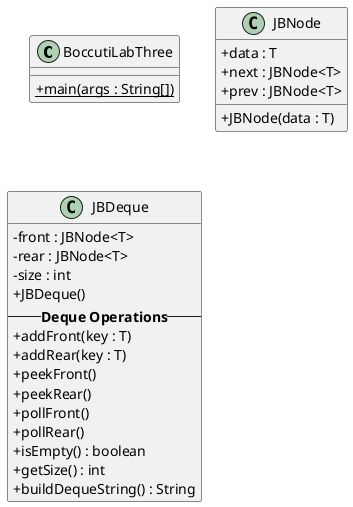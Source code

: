 @startuml BoccutiLabThree
skinparam classAttributeIconSize 0
class BoccutiLabThree {
    {static} + main(args : String[])
}
class JBNode {
    + data : T
    + next : JBNode<T>
    + prev : JBNode<T>
    + JBNode(data : T)
}
class JBDeque {
    - front : JBNode<T>
    - rear : JBNode<T>
    - size : int
    + JBDeque()
    -- <b>Deque Operations</b> --
    + addFront(key : T)
    + addRear(key : T)
    + peekFront()
    + peekRear()
    + pollFront()
    + pollRear()
    + isEmpty() : boolean
    + getSize() : int
    + buildDequeString() : String
}
@enduml